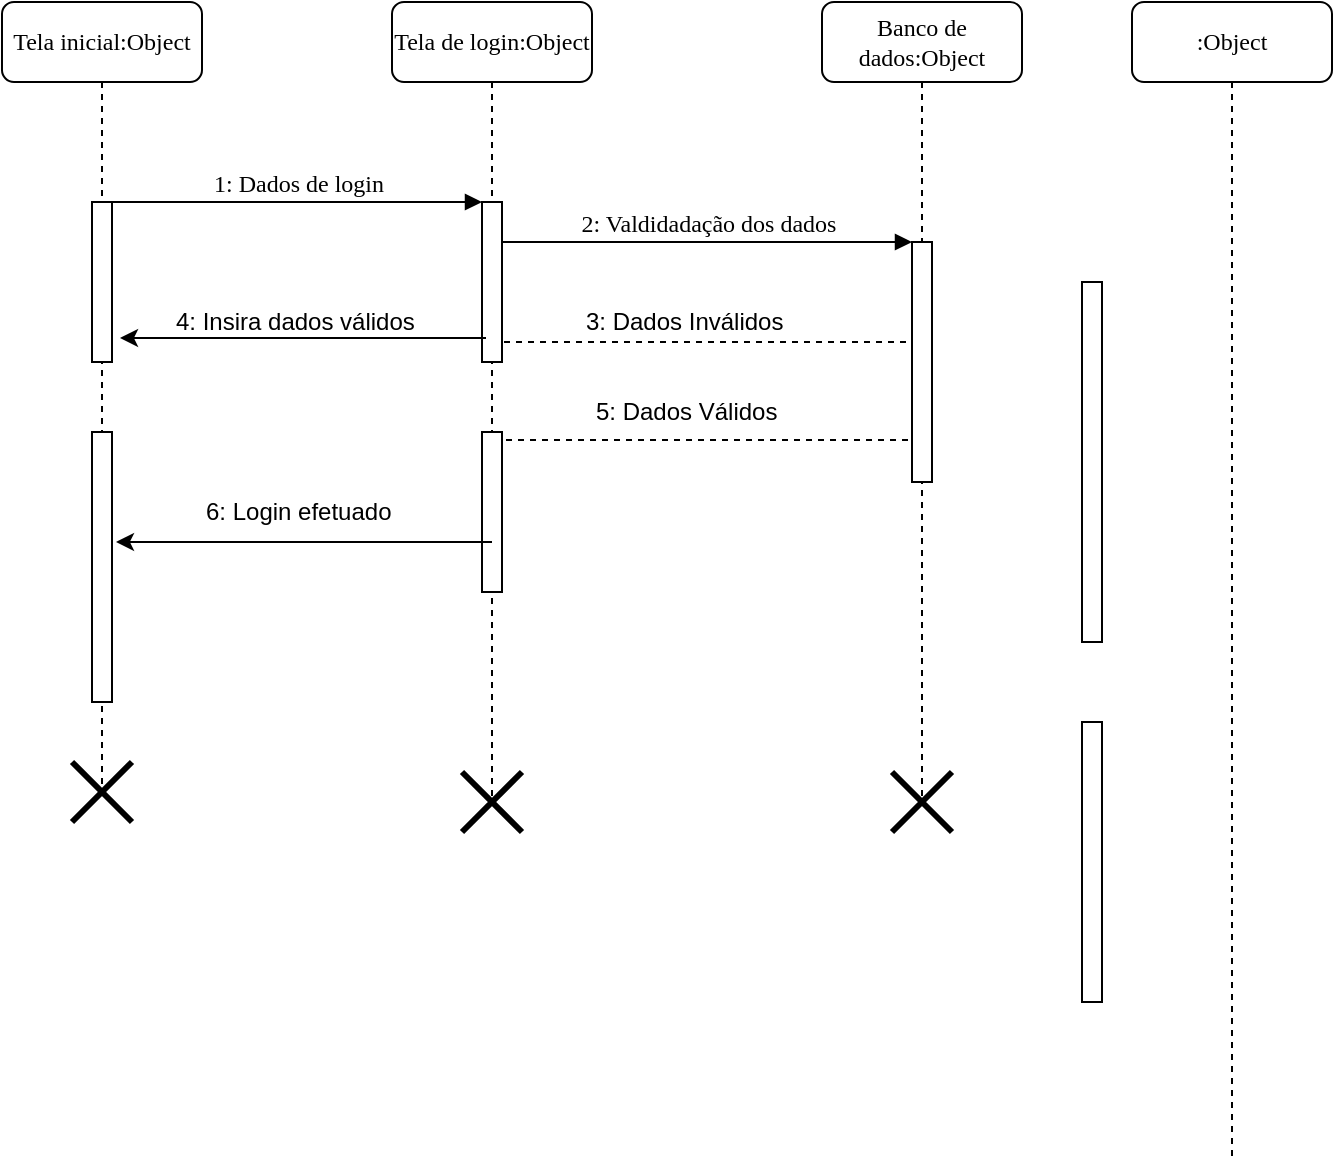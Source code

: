 <mxfile version="10.7.5"><diagram name="Page-1" id="13e1069c-82ec-6db2-03f1-153e76fe0fe0"><mxGraphModel dx="484" dy="599" grid="1" gridSize="10" guides="1" tooltips="1" connect="1" arrows="1" fold="1" page="1" pageScale="1" pageWidth="1100" pageHeight="850" background="#ffffff" math="0" shadow="0"><root><mxCell id="0"/><mxCell id="1" parent="0"/><mxCell id="7baba1c4bc27f4b0-2" value="Tela de login:Object" style="shape=umlLifeline;perimeter=lifelinePerimeter;whiteSpace=wrap;html=1;container=1;collapsible=0;recursiveResize=0;outlineConnect=0;rounded=1;shadow=0;comic=0;labelBackgroundColor=none;strokeColor=#000000;strokeWidth=1;fillColor=#FFFFFF;fontFamily=Verdana;fontSize=12;fontColor=#000000;align=center;" parent="1" vertex="1"><mxGeometry x="240" y="80" width="100" height="400" as="geometry"/></mxCell><mxCell id="7baba1c4bc27f4b0-10" value="" style="html=1;points=[];perimeter=orthogonalPerimeter;rounded=0;shadow=0;comic=0;labelBackgroundColor=none;strokeColor=#000000;strokeWidth=1;fillColor=#FFFFFF;fontFamily=Verdana;fontSize=12;fontColor=#000000;align=center;" parent="7baba1c4bc27f4b0-2" vertex="1"><mxGeometry x="45" y="100" width="10" height="80" as="geometry"/></mxCell><mxCell id="OJgIToA7-aN98aFQsWeJ-9" value="" style="html=1;points=[];perimeter=orthogonalPerimeter;rounded=0;shadow=0;comic=0;labelBackgroundColor=none;strokeColor=#000000;strokeWidth=1;fillColor=#FFFFFF;fontFamily=Verdana;fontSize=12;fontColor=#000000;align=center;" vertex="1" parent="7baba1c4bc27f4b0-2"><mxGeometry x="45" y="215" width="10" height="80" as="geometry"/></mxCell><mxCell id="7baba1c4bc27f4b0-3" value="Banco de dados:Object" style="shape=umlLifeline;perimeter=lifelinePerimeter;whiteSpace=wrap;html=1;container=1;collapsible=0;recursiveResize=0;outlineConnect=0;rounded=1;shadow=0;comic=0;labelBackgroundColor=none;strokeColor=#000000;strokeWidth=1;fillColor=#FFFFFF;fontFamily=Verdana;fontSize=12;fontColor=#000000;align=center;" parent="1" vertex="1"><mxGeometry x="455" y="80" width="100" height="400" as="geometry"/></mxCell><mxCell id="7baba1c4bc27f4b0-13" value="" style="html=1;points=[];perimeter=orthogonalPerimeter;rounded=0;shadow=0;comic=0;labelBackgroundColor=none;strokeColor=#000000;strokeWidth=1;fillColor=#FFFFFF;fontFamily=Verdana;fontSize=12;fontColor=#000000;align=center;" parent="7baba1c4bc27f4b0-3" vertex="1"><mxGeometry x="45" y="120" width="10" height="120" as="geometry"/></mxCell><mxCell id="7baba1c4bc27f4b0-4" value=":Object" style="shape=umlLifeline;perimeter=lifelinePerimeter;whiteSpace=wrap;html=1;container=1;collapsible=0;recursiveResize=0;outlineConnect=0;rounded=1;shadow=0;comic=0;labelBackgroundColor=none;strokeColor=#000000;strokeWidth=1;fillColor=#FFFFFF;fontFamily=Verdana;fontSize=12;fontColor=#000000;align=center;" parent="1" vertex="1"><mxGeometry x="610" y="80" width="100" height="580" as="geometry"/></mxCell><mxCell id="7baba1c4bc27f4b0-8" value="Tela inicial:Object" style="shape=umlLifeline;perimeter=lifelinePerimeter;whiteSpace=wrap;html=1;container=1;collapsible=0;recursiveResize=0;outlineConnect=0;rounded=1;shadow=0;comic=0;labelBackgroundColor=none;strokeColor=#000000;strokeWidth=1;fillColor=#FFFFFF;fontFamily=Verdana;fontSize=12;fontColor=#000000;align=center;" parent="1" vertex="1"><mxGeometry x="45" y="80" width="100" height="400" as="geometry"/></mxCell><mxCell id="7baba1c4bc27f4b0-9" value="" style="html=1;points=[];perimeter=orthogonalPerimeter;rounded=0;shadow=0;comic=0;labelBackgroundColor=none;strokeColor=#000000;strokeWidth=1;fillColor=#FFFFFF;fontFamily=Verdana;fontSize=12;fontColor=#000000;align=center;" parent="7baba1c4bc27f4b0-8" vertex="1"><mxGeometry x="45" y="100" width="10" height="80" as="geometry"/></mxCell><mxCell id="OJgIToA7-aN98aFQsWeJ-15" value="" style="html=1;points=[];perimeter=orthogonalPerimeter;rounded=0;shadow=0;comic=0;labelBackgroundColor=none;strokeColor=#000000;strokeWidth=1;fillColor=#FFFFFF;fontFamily=Verdana;fontSize=12;fontColor=#000000;align=center;" vertex="1" parent="7baba1c4bc27f4b0-8"><mxGeometry x="45" y="215" width="10" height="135" as="geometry"/></mxCell><mxCell id="7baba1c4bc27f4b0-16" value="" style="html=1;points=[];perimeter=orthogonalPerimeter;rounded=0;shadow=0;comic=0;labelBackgroundColor=none;strokeColor=#000000;strokeWidth=1;fillColor=#FFFFFF;fontFamily=Verdana;fontSize=12;fontColor=#000000;align=center;" parent="1" vertex="1"><mxGeometry x="585" y="220" width="10" height="180" as="geometry"/></mxCell><mxCell id="7baba1c4bc27f4b0-22" value="" style="html=1;points=[];perimeter=orthogonalPerimeter;rounded=0;shadow=0;comic=0;labelBackgroundColor=none;strokeColor=#000000;strokeWidth=1;fillColor=#FFFFFF;fontFamily=Verdana;fontSize=12;fontColor=#000000;align=center;" parent="1" vertex="1"><mxGeometry x="585" y="440" width="10" height="140" as="geometry"/></mxCell><mxCell id="7baba1c4bc27f4b0-11" value="1: Dados de login" style="html=1;verticalAlign=bottom;endArrow=block;entryX=0;entryY=0;labelBackgroundColor=none;fontFamily=Verdana;fontSize=12;edgeStyle=elbowEdgeStyle;elbow=vertical;" parent="1" source="7baba1c4bc27f4b0-9" target="7baba1c4bc27f4b0-10" edge="1"><mxGeometry relative="1" as="geometry"><mxPoint x="220" y="190" as="sourcePoint"/></mxGeometry></mxCell><mxCell id="7baba1c4bc27f4b0-14" value="2: Valdidadação dos dados" style="html=1;verticalAlign=bottom;endArrow=block;entryX=0;entryY=0;labelBackgroundColor=none;fontFamily=Verdana;fontSize=12;edgeStyle=elbowEdgeStyle;elbow=vertical;" parent="1" source="7baba1c4bc27f4b0-10" target="7baba1c4bc27f4b0-13" edge="1"><mxGeometry relative="1" as="geometry"><mxPoint x="370" y="200" as="sourcePoint"/></mxGeometry></mxCell><mxCell id="l88xF40r7VRLUpM-Mq2s-4" value="" style="endArrow=none;dashed=1;html=1;entryX=0;entryY=0.067;entryDx=0;entryDy=0;entryPerimeter=0;" edge="1" parent="1"><mxGeometry width="50" height="50" relative="1" as="geometry"><mxPoint x="297" y="299" as="sourcePoint"/><mxPoint x="500" y="299" as="targetPoint"/></mxGeometry></mxCell><mxCell id="l88xF40r7VRLUpM-Mq2s-5" value="5: Dados Válidos" style="text;html=1;resizable=0;points=[];autosize=1;align=left;verticalAlign=top;spacingTop=-4;" vertex="1" parent="1"><mxGeometry x="340" y="275" width="110" height="20" as="geometry"/></mxCell><mxCell id="OJgIToA7-aN98aFQsWeJ-1" value="3: Dados Inválidos" style="text;html=1;resizable=0;points=[];autosize=1;align=left;verticalAlign=top;spacingTop=-4;" vertex="1" parent="1"><mxGeometry x="335" y="230" width="120" height="20" as="geometry"/></mxCell><mxCell id="OJgIToA7-aN98aFQsWeJ-7" value="" style="endArrow=none;dashed=1;html=1;" edge="1" parent="1" target="7baba1c4bc27f4b0-13"><mxGeometry width="50" height="50" relative="1" as="geometry"><mxPoint x="296" y="250" as="sourcePoint"/><mxPoint x="150" y="680" as="targetPoint"/></mxGeometry></mxCell><mxCell id="OJgIToA7-aN98aFQsWeJ-10" value="" style="endArrow=classic;html=1;exitX=0.2;exitY=0.85;exitDx=0;exitDy=0;exitPerimeter=0;" edge="1" parent="1" source="7baba1c4bc27f4b0-10"><mxGeometry width="50" height="50" relative="1" as="geometry"><mxPoint x="280" y="248" as="sourcePoint"/><mxPoint x="104" y="248" as="targetPoint"/></mxGeometry></mxCell><mxCell id="OJgIToA7-aN98aFQsWeJ-11" value="4: Insira dados válidos" style="text;html=1;resizable=0;points=[];autosize=1;align=left;verticalAlign=top;spacingTop=-4;" vertex="1" parent="1"><mxGeometry x="130" y="230" width="140" height="20" as="geometry"/></mxCell><mxCell id="OJgIToA7-aN98aFQsWeJ-12" value="" style="endArrow=classic;html=1;entryX=1.2;entryY=0.407;entryDx=0;entryDy=0;entryPerimeter=0;exitX=0.5;exitY=0.688;exitDx=0;exitDy=0;exitPerimeter=0;" edge="1" parent="1" source="OJgIToA7-aN98aFQsWeJ-9" target="OJgIToA7-aN98aFQsWeJ-15"><mxGeometry width="50" height="50" relative="1" as="geometry"><mxPoint x="60" y="730" as="sourcePoint"/><mxPoint x="110" y="680" as="targetPoint"/></mxGeometry></mxCell><mxCell id="OJgIToA7-aN98aFQsWeJ-14" value="6: Login efetuado " style="text;html=1;resizable=0;points=[];autosize=1;align=left;verticalAlign=top;spacingTop=-4;" vertex="1" parent="1"><mxGeometry x="145" y="325" width="110" height="20" as="geometry"/></mxCell><mxCell id="OJgIToA7-aN98aFQsWeJ-20" value="" style="shape=umlDestroy;whiteSpace=wrap;html=1;strokeWidth=3;" vertex="1" parent="1"><mxGeometry x="275" y="465" width="30" height="30" as="geometry"/></mxCell><mxCell id="OJgIToA7-aN98aFQsWeJ-25" value="" style="shape=umlDestroy;whiteSpace=wrap;html=1;strokeWidth=3;" vertex="1" parent="1"><mxGeometry x="490" y="465" width="30" height="30" as="geometry"/></mxCell><mxCell id="OJgIToA7-aN98aFQsWeJ-26" value="" style="shape=umlDestroy;whiteSpace=wrap;html=1;strokeWidth=3;" vertex="1" parent="1"><mxGeometry x="80" y="460" width="30" height="30" as="geometry"/></mxCell></root></mxGraphModel></diagram><diagram id="l27BXReMlDV9ajSOULhc" name="Page-2"><mxGraphModel dx="484" dy="599" grid="1" gridSize="10" guides="1" tooltips="1" connect="1" arrows="1" fold="1" page="1" pageScale="1" pageWidth="827" pageHeight="1169" math="0" shadow="0"><root><mxCell id="VYK_IbLT2N_y-AILsWqe-0"/><mxCell id="VYK_IbLT2N_y-AILsWqe-1" parent="VYK_IbLT2N_y-AILsWqe-0"/></root></mxGraphModel></diagram></mxfile>